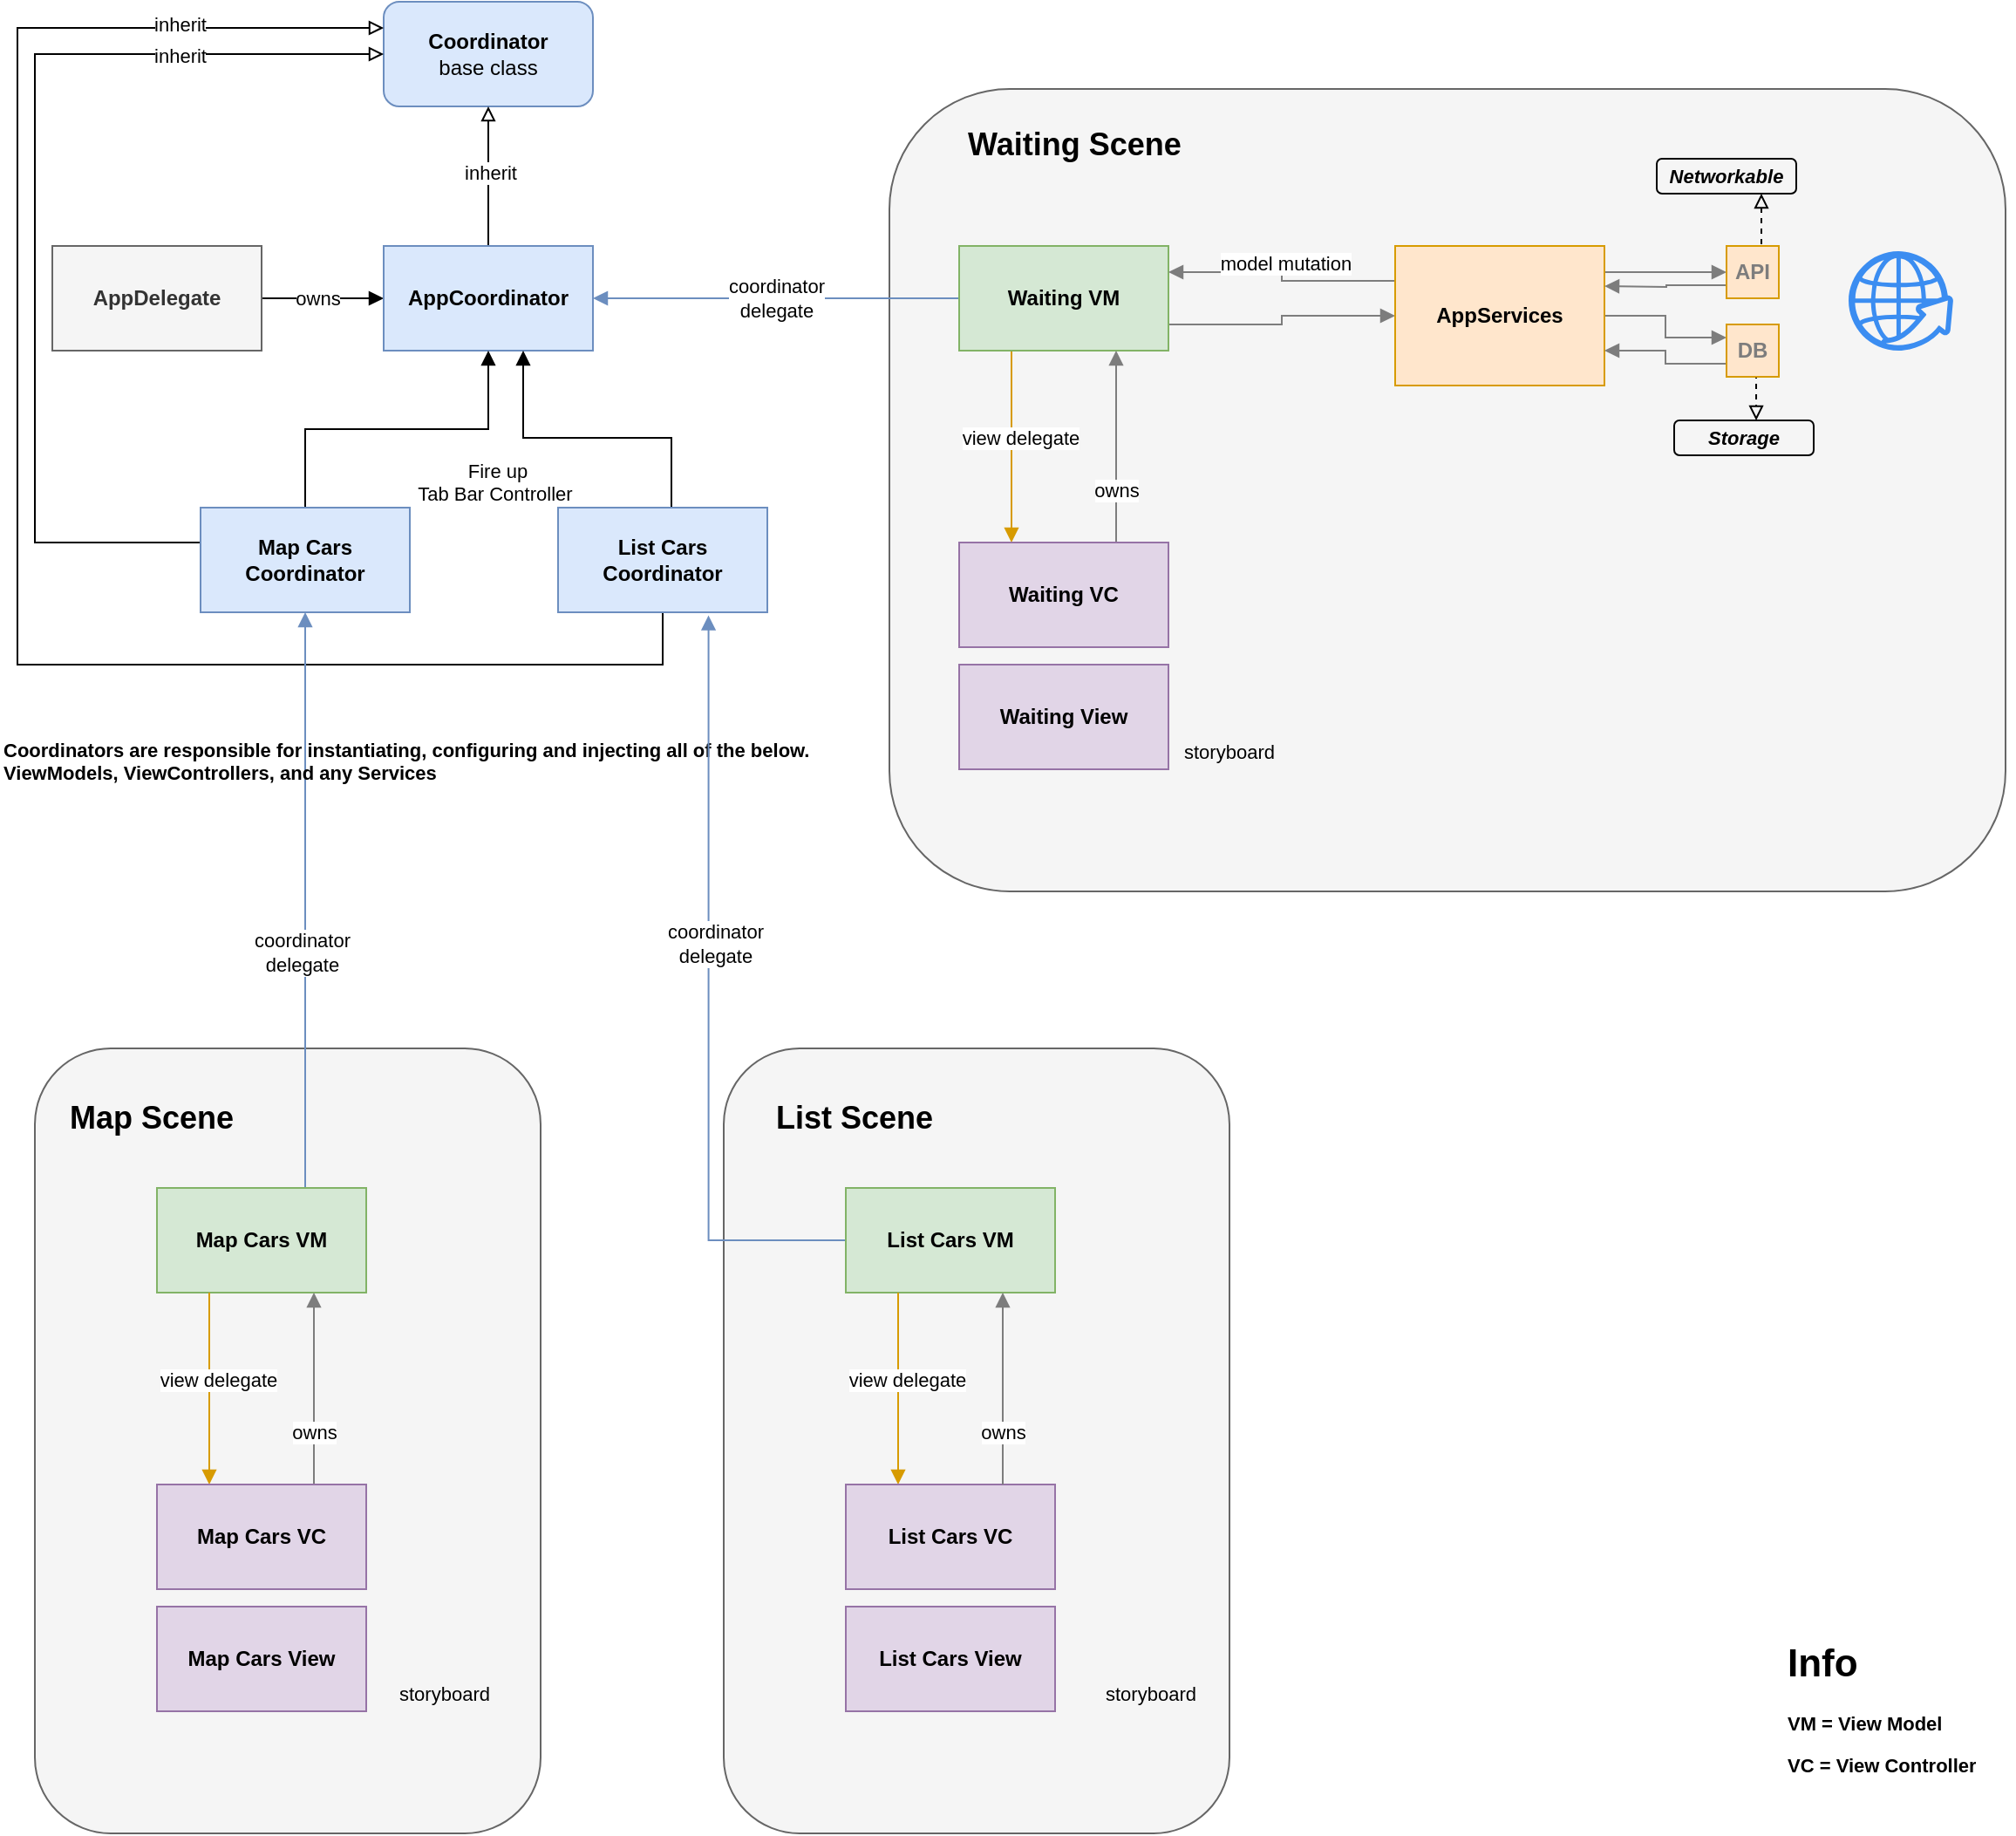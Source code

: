 <mxfile version="12.1.3" pages="1"><diagram id="svM8MXGA-nBxvFByU2Rl" name="Page-1"><mxGraphModel dx="1132" dy="566" grid="1" gridSize="10" guides="1" tooltips="1" connect="1" arrows="1" fold="1" page="1" pageScale="1" pageWidth="850" pageHeight="1100" math="0" shadow="0"><root><mxCell id="0"/><mxCell id="1" parent="0"/><mxCell id="qkQ6VGsH8PO5Gp83wcoS-15" value="" style="whiteSpace=wrap;html=1;rounded=1;fillColor=#f5f5f5;strokeColor=#666666;fontColor=#333333;" vertex="1" parent="1"><mxGeometry x="510" y="70" width="640" height="460" as="geometry"/></mxCell><mxCell id="qkQ6VGsH8PO5Gp83wcoS-8" style="edgeStyle=orthogonalEdgeStyle;rounded=0;orthogonalLoop=1;jettySize=auto;html=1;entryX=0;entryY=0.5;entryDx=0;entryDy=0;endArrow=block;endFill=1;" edge="1" parent="1" source="qkQ6VGsH8PO5Gp83wcoS-1" target="qkQ6VGsH8PO5Gp83wcoS-5"><mxGeometry relative="1" as="geometry"/></mxCell><mxCell id="qkQ6VGsH8PO5Gp83wcoS-95" value="&lt;font color=&quot;#000000&quot;&gt;owns&lt;/font&gt;" style="text;html=1;resizable=0;points=[];align=center;verticalAlign=middle;labelBackgroundColor=#ffffff;fontSize=11;fontColor=#7D7D7D;" vertex="1" connectable="0" parent="qkQ6VGsH8PO5Gp83wcoS-8"><mxGeometry x="-0.005" y="-3" relative="1" as="geometry"><mxPoint x="-3" y="-3" as="offset"/></mxGeometry></mxCell><mxCell id="qkQ6VGsH8PO5Gp83wcoS-1" value="AppDelegate" style="rounded=0;whiteSpace=wrap;html=1;fillColor=#f5f5f5;strokeColor=#666666;fontColor=#333333;fontStyle=1" vertex="1" parent="1"><mxGeometry x="30" y="160" width="120" height="60" as="geometry"/></mxCell><mxCell id="qkQ6VGsH8PO5Gp83wcoS-2" value="Coordinator&lt;br&gt;&lt;span style=&quot;font-weight: normal&quot;&gt;base class&lt;/span&gt;" style="rounded=1;whiteSpace=wrap;html=1;fontStyle=1;fillColor=#dae8fc;strokeColor=#6c8ebf;" vertex="1" parent="1"><mxGeometry x="220" y="20" width="120" height="60" as="geometry"/></mxCell><mxCell id="qkQ6VGsH8PO5Gp83wcoS-7" style="edgeStyle=orthogonalEdgeStyle;rounded=0;orthogonalLoop=1;jettySize=auto;html=1;exitX=0.5;exitY=0;exitDx=0;exitDy=0;entryX=0.5;entryY=1;entryDx=0;entryDy=0;endArrow=block;endFill=0;" edge="1" parent="1" source="qkQ6VGsH8PO5Gp83wcoS-5" target="qkQ6VGsH8PO5Gp83wcoS-2"><mxGeometry relative="1" as="geometry"/></mxCell><mxCell id="qkQ6VGsH8PO5Gp83wcoS-24" value="inherit" style="text;html=1;resizable=0;points=[];align=center;verticalAlign=middle;labelBackgroundColor=#ffffff;fontSize=11;" vertex="1" connectable="0" parent="qkQ6VGsH8PO5Gp83wcoS-7"><mxGeometry x="0.05" y="-1" relative="1" as="geometry"><mxPoint as="offset"/></mxGeometry></mxCell><mxCell id="qkQ6VGsH8PO5Gp83wcoS-5" value="&lt;b&gt;AppCoordinator&lt;/b&gt;" style="rounded=0;whiteSpace=wrap;html=1;fillColor=#dae8fc;strokeColor=#6c8ebf;" vertex="1" parent="1"><mxGeometry x="220" y="160" width="120" height="60" as="geometry"/></mxCell><mxCell id="qkQ6VGsH8PO5Gp83wcoS-13" style="edgeStyle=orthogonalEdgeStyle;rounded=0;orthogonalLoop=1;jettySize=auto;html=1;entryX=0.5;entryY=1;entryDx=0;entryDy=0;endArrow=block;endFill=1;" edge="1" parent="1" source="qkQ6VGsH8PO5Gp83wcoS-9" target="qkQ6VGsH8PO5Gp83wcoS-5"><mxGeometry relative="1" as="geometry"/></mxCell><mxCell id="qkQ6VGsH8PO5Gp83wcoS-25" style="edgeStyle=orthogonalEdgeStyle;rounded=0;orthogonalLoop=1;jettySize=auto;html=1;exitX=0.25;exitY=0;exitDx=0;exitDy=0;endArrow=block;endFill=0;fontSize=11;entryX=0;entryY=0.5;entryDx=0;entryDy=0;" edge="1" parent="1" source="qkQ6VGsH8PO5Gp83wcoS-9" target="qkQ6VGsH8PO5Gp83wcoS-2"><mxGeometry relative="1" as="geometry"><mxPoint x="20" y="140" as="targetPoint"/><Array as="points"><mxPoint x="145" y="330"/><mxPoint x="20" y="330"/><mxPoint x="20" y="50"/></Array></mxGeometry></mxCell><mxCell id="qkQ6VGsH8PO5Gp83wcoS-100" value="&lt;font color=&quot;#000000&quot;&gt;inherit&lt;/font&gt;" style="text;html=1;resizable=0;points=[];align=center;verticalAlign=middle;labelBackgroundColor=#ffffff;fontSize=11;fontColor=#7D7D7D;" vertex="1" connectable="0" parent="qkQ6VGsH8PO5Gp83wcoS-25"><mxGeometry x="0.626" y="-1" relative="1" as="geometry"><mxPoint as="offset"/></mxGeometry></mxCell><mxCell id="qkQ6VGsH8PO5Gp83wcoS-9" value="&lt;b&gt;Map Cars Coordinator&lt;/b&gt;" style="rounded=0;whiteSpace=wrap;html=1;fillColor=#dae8fc;strokeColor=#6c8ebf;" vertex="1" parent="1"><mxGeometry x="115" y="310" width="120" height="60" as="geometry"/></mxCell><mxCell id="qkQ6VGsH8PO5Gp83wcoS-14" style="edgeStyle=orthogonalEdgeStyle;rounded=0;orthogonalLoop=1;jettySize=auto;html=1;endArrow=block;endFill=1;" edge="1" parent="1" source="qkQ6VGsH8PO5Gp83wcoS-10"><mxGeometry relative="1" as="geometry"><mxPoint x="300" y="220" as="targetPoint"/><Array as="points"><mxPoint x="385" y="270"/><mxPoint x="300" y="270"/></Array></mxGeometry></mxCell><mxCell id="qkQ6VGsH8PO5Gp83wcoS-26" style="edgeStyle=orthogonalEdgeStyle;rounded=0;orthogonalLoop=1;jettySize=auto;html=1;endArrow=block;endFill=0;fontSize=11;entryX=0;entryY=0.25;entryDx=0;entryDy=0;" edge="1" parent="1" source="qkQ6VGsH8PO5Gp83wcoS-10" target="qkQ6VGsH8PO5Gp83wcoS-2"><mxGeometry relative="1" as="geometry"><mxPoint x="30" y="30" as="targetPoint"/><Array as="points"><mxPoint x="380" y="400"/><mxPoint x="10" y="400"/><mxPoint x="10" y="35"/></Array></mxGeometry></mxCell><mxCell id="qkQ6VGsH8PO5Gp83wcoS-10" value="&lt;b&gt;List Cars Coordinator&lt;/b&gt;" style="rounded=0;whiteSpace=wrap;html=1;fillColor=#dae8fc;strokeColor=#6c8ebf;" vertex="1" parent="1"><mxGeometry x="320" y="310" width="120" height="60" as="geometry"/></mxCell><mxCell id="qkQ6VGsH8PO5Gp83wcoS-12" value="&lt;span style=&quot;font-weight: normal&quot;&gt;coordinator&lt;br&gt;delegate&lt;/span&gt;" style="edgeStyle=orthogonalEdgeStyle;rounded=0;orthogonalLoop=1;jettySize=auto;html=1;entryX=1;entryY=0.5;entryDx=0;entryDy=0;endArrow=block;endFill=1;fontStyle=1;fillColor=#dae8fc;strokeColor=#6c8ebf;" edge="1" parent="1" source="qkQ6VGsH8PO5Gp83wcoS-11" target="qkQ6VGsH8PO5Gp83wcoS-5"><mxGeometry relative="1" as="geometry"/></mxCell><mxCell id="qkQ6VGsH8PO5Gp83wcoS-69" style="edgeStyle=orthogonalEdgeStyle;rounded=0;orthogonalLoop=1;jettySize=auto;html=1;exitX=1;exitY=0.75;exitDx=0;exitDy=0;entryX=0;entryY=0.5;entryDx=0;entryDy=0;endArrow=block;endFill=1;strokeColor=#7D7D7D;fontSize=11;fontColor=#33FFFF;" edge="1" parent="1" source="qkQ6VGsH8PO5Gp83wcoS-11" target="qkQ6VGsH8PO5Gp83wcoS-23"><mxGeometry relative="1" as="geometry"/></mxCell><mxCell id="qkQ6VGsH8PO5Gp83wcoS-70" style="edgeStyle=orthogonalEdgeStyle;rounded=0;orthogonalLoop=1;jettySize=auto;html=1;exitX=0.25;exitY=1;exitDx=0;exitDy=0;entryX=0.25;entryY=0;entryDx=0;entryDy=0;endArrow=block;endFill=1;strokeColor=#d79b00;fontSize=11;fontColor=#33FFFF;fillColor=#ffe6cc;" edge="1" parent="1" source="qkQ6VGsH8PO5Gp83wcoS-11" target="qkQ6VGsH8PO5Gp83wcoS-17"><mxGeometry relative="1" as="geometry"/></mxCell><mxCell id="qkQ6VGsH8PO5Gp83wcoS-71" value="&lt;font color=&quot;#000000&quot;&gt;view delegate&lt;/font&gt;" style="text;html=1;resizable=0;points=[];align=center;verticalAlign=middle;labelBackgroundColor=#ffffff;fontSize=11;fontColor=#33FFFF;" vertex="1" connectable="0" parent="qkQ6VGsH8PO5Gp83wcoS-70"><mxGeometry x="-0.145" y="1" relative="1" as="geometry"><mxPoint x="4" y="3" as="offset"/></mxGeometry></mxCell><mxCell id="qkQ6VGsH8PO5Gp83wcoS-11" value="Waiting VM" style="rounded=0;whiteSpace=wrap;html=1;fontStyle=1;fillColor=#d5e8d4;strokeColor=#82b366;" vertex="1" parent="1"><mxGeometry x="550" y="160" width="120" height="60" as="geometry"/></mxCell><mxCell id="qkQ6VGsH8PO5Gp83wcoS-16" value="&lt;h1&gt;&lt;font style=&quot;font-size: 18px&quot;&gt;Waiting Scene&lt;/font&gt;&lt;/h1&gt;" style="text;html=1;strokeColor=none;fillColor=none;spacing=5;spacingTop=-20;whiteSpace=wrap;overflow=hidden;rounded=0;" vertex="1" parent="1"><mxGeometry x="550" y="80" width="150" height="40" as="geometry"/></mxCell><mxCell id="qkQ6VGsH8PO5Gp83wcoS-19" value="owns" style="edgeStyle=orthogonalEdgeStyle;rounded=0;orthogonalLoop=1;jettySize=auto;html=1;endArrow=block;endFill=1;fontSize=11;strokeColor=#7D7D7D;exitX=0.75;exitY=0;exitDx=0;exitDy=0;" edge="1" parent="1" source="qkQ6VGsH8PO5Gp83wcoS-17" target="qkQ6VGsH8PO5Gp83wcoS-11"><mxGeometry x="-0.455" relative="1" as="geometry"><Array as="points"><mxPoint x="640" y="260"/><mxPoint x="640" y="260"/></Array><mxPoint as="offset"/></mxGeometry></mxCell><mxCell id="qkQ6VGsH8PO5Gp83wcoS-17" value="Waiting VC" style="rounded=0;whiteSpace=wrap;html=1;fontStyle=1;fillColor=#e1d5e7;strokeColor=#9673a6;" vertex="1" parent="1"><mxGeometry x="550" y="330" width="120" height="60" as="geometry"/></mxCell><mxCell id="qkQ6VGsH8PO5Gp83wcoS-18" value="Waiting View" style="rounded=0;whiteSpace=wrap;html=1;fontStyle=1;fillColor=#e1d5e7;strokeColor=#9673a6;" vertex="1" parent="1"><mxGeometry x="550" y="400" width="120" height="60" as="geometry"/></mxCell><mxCell id="qkQ6VGsH8PO5Gp83wcoS-21" value="storyboard" style="text;html=1;strokeColor=none;fillColor=none;align=center;verticalAlign=middle;whiteSpace=wrap;rounded=0;fontSize=11;" vertex="1" parent="1"><mxGeometry x="670" y="440" width="70" height="20" as="geometry"/></mxCell><mxCell id="qkQ6VGsH8PO5Gp83wcoS-27" style="edgeStyle=orthogonalEdgeStyle;rounded=0;orthogonalLoop=1;jettySize=auto;html=1;exitX=0;exitY=0.25;exitDx=0;exitDy=0;entryX=1;entryY=0.25;entryDx=0;entryDy=0;endArrow=block;endFill=1;fontSize=11;fillColor=#e1d5e7;strokeColor=#7D7D7D;" edge="1" parent="1" source="qkQ6VGsH8PO5Gp83wcoS-23" target="qkQ6VGsH8PO5Gp83wcoS-11"><mxGeometry relative="1" as="geometry"/></mxCell><mxCell id="qkQ6VGsH8PO5Gp83wcoS-28" value="model mutation" style="text;html=1;resizable=0;points=[];align=center;verticalAlign=middle;labelBackgroundColor=#ffffff;fontSize=11;" vertex="1" connectable="0" parent="qkQ6VGsH8PO5Gp83wcoS-27"><mxGeometry x="0.2" y="-4" relative="1" as="geometry"><mxPoint x="13" y="-1" as="offset"/></mxGeometry></mxCell><mxCell id="qkQ6VGsH8PO5Gp83wcoS-32" style="edgeStyle=orthogonalEdgeStyle;rounded=0;orthogonalLoop=1;jettySize=auto;html=1;exitX=1;exitY=0.25;exitDx=0;exitDy=0;entryX=0;entryY=0.5;entryDx=0;entryDy=0;endArrow=block;endFill=1;fontSize=11;strokeColor=#7D7D7D;" edge="1" parent="1" source="qkQ6VGsH8PO5Gp83wcoS-23" target="qkQ6VGsH8PO5Gp83wcoS-30"><mxGeometry relative="1" as="geometry"><Array as="points"><mxPoint x="920" y="175"/></Array></mxGeometry></mxCell><mxCell id="qkQ6VGsH8PO5Gp83wcoS-48" style="edgeStyle=orthogonalEdgeStyle;rounded=0;orthogonalLoop=1;jettySize=auto;html=1;exitX=1;exitY=0.5;exitDx=0;exitDy=0;entryX=0;entryY=0.25;entryDx=0;entryDy=0;endArrow=block;endFill=1;fontSize=11;fontColor=#7D7D7D;strokeColor=#7D7D7D;" edge="1" parent="1" source="qkQ6VGsH8PO5Gp83wcoS-23" target="qkQ6VGsH8PO5Gp83wcoS-41"><mxGeometry relative="1" as="geometry"/></mxCell><mxCell id="qkQ6VGsH8PO5Gp83wcoS-23" value="AppServices" style="rounded=0;whiteSpace=wrap;html=1;fontStyle=1;fillColor=#ffe6cc;strokeColor=#d79b00;" vertex="1" parent="1"><mxGeometry x="800" y="160" width="120" height="80" as="geometry"/></mxCell><mxCell id="qkQ6VGsH8PO5Gp83wcoS-33" style="edgeStyle=orthogonalEdgeStyle;rounded=0;orthogonalLoop=1;jettySize=auto;html=1;exitX=0;exitY=0.75;exitDx=0;exitDy=0;endArrow=block;endFill=1;fontSize=11;strokeColor=#7D7D7D;" edge="1" parent="1" source="qkQ6VGsH8PO5Gp83wcoS-30"><mxGeometry relative="1" as="geometry"><mxPoint x="920" y="183" as="targetPoint"/></mxGeometry></mxCell><mxCell id="qkQ6VGsH8PO5Gp83wcoS-37" style="edgeStyle=orthogonalEdgeStyle;rounded=0;orthogonalLoop=1;jettySize=auto;html=1;exitX=0.5;exitY=0;exitDx=0;exitDy=0;entryX=0.75;entryY=1;entryDx=0;entryDy=0;endArrow=block;endFill=0;fontSize=11;dashed=1;" edge="1" parent="1" source="qkQ6VGsH8PO5Gp83wcoS-30" target="qkQ6VGsH8PO5Gp83wcoS-36"><mxGeometry relative="1" as="geometry"/></mxCell><mxCell id="qkQ6VGsH8PO5Gp83wcoS-30" value="API" style="rounded=0;whiteSpace=wrap;html=1;fontStyle=1;fillColor=#ffe6cc;strokeColor=#d79b00;fontColor=#7D7D7D;" vertex="1" parent="1"><mxGeometry x="990" y="160" width="30" height="30" as="geometry"/></mxCell><mxCell id="qkQ6VGsH8PO5Gp83wcoS-36" value="&lt;b&gt;&lt;i&gt;Networkable&lt;/i&gt;&lt;/b&gt;" style="rounded=1;whiteSpace=wrap;html=1;fillColor=none;fontSize=11;" vertex="1" parent="1"><mxGeometry x="950" y="110" width="80" height="20" as="geometry"/></mxCell><mxCell id="qkQ6VGsH8PO5Gp83wcoS-40" value="" style="html=1;aspect=fixed;strokeColor=none;shadow=0;align=center;verticalAlign=top;fillColor=#3B8DF1;shape=mxgraph.gcp2.globe_world;rounded=1;fontSize=11;fontColor=#7D7D7D;" vertex="1" parent="1"><mxGeometry x="1060" y="163" width="60" height="57" as="geometry"/></mxCell><mxCell id="qkQ6VGsH8PO5Gp83wcoS-49" style="edgeStyle=orthogonalEdgeStyle;rounded=0;orthogonalLoop=1;jettySize=auto;html=1;exitX=0;exitY=0.75;exitDx=0;exitDy=0;entryX=1;entryY=0.75;entryDx=0;entryDy=0;endArrow=block;endFill=1;fontSize=11;fontColor=#7D7D7D;strokeColor=#7D7D7D;" edge="1" parent="1" source="qkQ6VGsH8PO5Gp83wcoS-41" target="qkQ6VGsH8PO5Gp83wcoS-23"><mxGeometry relative="1" as="geometry"/></mxCell><mxCell id="qkQ6VGsH8PO5Gp83wcoS-55" style="edgeStyle=orthogonalEdgeStyle;rounded=0;orthogonalLoop=1;jettySize=auto;html=1;exitX=0.5;exitY=1;exitDx=0;exitDy=0;entryX=0.588;entryY=0;entryDx=0;entryDy=0;entryPerimeter=0;endArrow=block;endFill=0;fontSize=11;fontColor=#7D7D7D;dashed=1;" edge="1" parent="1" source="qkQ6VGsH8PO5Gp83wcoS-41" target="qkQ6VGsH8PO5Gp83wcoS-50"><mxGeometry relative="1" as="geometry"/></mxCell><mxCell id="qkQ6VGsH8PO5Gp83wcoS-41" value="DB" style="rounded=0;whiteSpace=wrap;html=1;fontStyle=1;fillColor=#ffe6cc;strokeColor=#d79b00;fontColor=#7D7D7D;" vertex="1" parent="1"><mxGeometry x="990" y="205" width="30" height="30" as="geometry"/></mxCell><mxCell id="qkQ6VGsH8PO5Gp83wcoS-50" value="&lt;b&gt;&lt;i&gt;Storage&lt;/i&gt;&lt;/b&gt;" style="rounded=1;whiteSpace=wrap;html=1;fillColor=none;fontSize=11;" vertex="1" parent="1"><mxGeometry x="960" y="260" width="80" height="20" as="geometry"/></mxCell><mxCell id="qkQ6VGsH8PO5Gp83wcoS-56" value="" style="whiteSpace=wrap;html=1;rounded=1;fillColor=#f5f5f5;strokeColor=#666666;fontColor=#333333;" vertex="1" parent="1"><mxGeometry x="20" y="620" width="290" height="450" as="geometry"/></mxCell><mxCell id="qkQ6VGsH8PO5Gp83wcoS-57" value="&lt;h1&gt;&lt;font style=&quot;font-size: 18px&quot;&gt;Map Scene&lt;/font&gt;&lt;/h1&gt;" style="text;html=1;strokeColor=none;fillColor=none;spacing=5;spacingTop=-20;whiteSpace=wrap;overflow=hidden;rounded=0;" vertex="1" parent="1"><mxGeometry x="35" y="638" width="115" height="40" as="geometry"/></mxCell><mxCell id="qkQ6VGsH8PO5Gp83wcoS-62" style="edgeStyle=orthogonalEdgeStyle;rounded=0;orthogonalLoop=1;jettySize=auto;html=1;endArrow=block;endFill=1;fontSize=11;fontColor=#7D7D7D;fillColor=#dae8fc;strokeColor=#6c8ebf;" edge="1" parent="1" source="qkQ6VGsH8PO5Gp83wcoS-58" target="qkQ6VGsH8PO5Gp83wcoS-9"><mxGeometry relative="1" as="geometry"><Array as="points"><mxPoint x="175" y="610"/><mxPoint x="175" y="610"/></Array></mxGeometry></mxCell><mxCell id="qkQ6VGsH8PO5Gp83wcoS-67" value="&lt;span style=&quot;color: rgb(0 , 0 , 0)&quot;&gt;coordinator&lt;/span&gt;&lt;br style=&quot;color: rgb(0 , 0 , 0)&quot;&gt;&lt;span style=&quot;color: rgb(0 , 0 , 0)&quot;&gt;delegate&lt;/span&gt;" style="text;html=1;resizable=0;points=[];align=center;verticalAlign=middle;labelBackgroundColor=#ffffff;fontSize=11;fontColor=#7D7D7D;" vertex="1" connectable="0" parent="qkQ6VGsH8PO5Gp83wcoS-62"><mxGeometry x="-0.183" y="2" relative="1" as="geometry"><mxPoint as="offset"/></mxGeometry></mxCell><mxCell id="qkQ6VGsH8PO5Gp83wcoS-58" value="Map Cars VM" style="rounded=0;whiteSpace=wrap;html=1;fontStyle=1;fillColor=#d5e8d4;strokeColor=#82b366;" vertex="1" parent="1"><mxGeometry x="90" y="700" width="120" height="60" as="geometry"/></mxCell><mxCell id="qkQ6VGsH8PO5Gp83wcoS-61" value="Map Cars View" style="rounded=0;whiteSpace=wrap;html=1;fontStyle=1;fillColor=#e1d5e7;strokeColor=#9673a6;" vertex="1" parent="1"><mxGeometry x="90" y="940" width="120" height="60" as="geometry"/></mxCell><mxCell id="qkQ6VGsH8PO5Gp83wcoS-65" value="&lt;font color=&quot;#000000&quot;&gt;Coordinators are responsible for instantiating, configuring and injecting all of the below.&lt;br&gt;ViewModels, ViewControllers, and any Services&lt;br&gt;&lt;/font&gt;" style="text;html=1;resizable=0;points=[];autosize=1;align=left;verticalAlign=top;spacingTop=-4;fontSize=11;fontColor=#7D7D7D;fontStyle=1" vertex="1" parent="1"><mxGeometry y="440" width="440" height="30" as="geometry"/></mxCell><mxCell id="qkQ6VGsH8PO5Gp83wcoS-72" style="edgeStyle=orthogonalEdgeStyle;rounded=0;orthogonalLoop=1;jettySize=auto;html=1;exitX=0.25;exitY=1;exitDx=0;exitDy=0;entryX=0.25;entryY=0;entryDx=0;entryDy=0;endArrow=block;endFill=1;strokeColor=#d79b00;fontSize=11;fontColor=#33FFFF;fillColor=#ffe6cc;" edge="1" parent="1" target="qkQ6VGsH8PO5Gp83wcoS-75" source="qkQ6VGsH8PO5Gp83wcoS-58"><mxGeometry relative="1" as="geometry"><mxPoint x="280" y="760" as="sourcePoint"/></mxGeometry></mxCell><mxCell id="qkQ6VGsH8PO5Gp83wcoS-73" value="&lt;font color=&quot;#000000&quot;&gt;view delegate&lt;/font&gt;" style="text;html=1;resizable=0;points=[];align=center;verticalAlign=middle;labelBackgroundColor=#ffffff;fontSize=11;fontColor=#33FFFF;" vertex="1" connectable="0" parent="qkQ6VGsH8PO5Gp83wcoS-72"><mxGeometry x="-0.145" y="1" relative="1" as="geometry"><mxPoint x="4" y="3" as="offset"/></mxGeometry></mxCell><mxCell id="qkQ6VGsH8PO5Gp83wcoS-74" value="owns" style="edgeStyle=orthogonalEdgeStyle;rounded=0;orthogonalLoop=1;jettySize=auto;html=1;endArrow=block;endFill=1;fontSize=11;strokeColor=#7D7D7D;exitX=0.75;exitY=0;exitDx=0;exitDy=0;entryX=0.75;entryY=1;entryDx=0;entryDy=0;" edge="1" parent="1" source="qkQ6VGsH8PO5Gp83wcoS-75" target="qkQ6VGsH8PO5Gp83wcoS-58"><mxGeometry x="-0.455" relative="1" as="geometry"><mxPoint x="340" y="760" as="targetPoint"/><Array as="points"><mxPoint x="180" y="800"/><mxPoint x="180" y="800"/></Array><mxPoint as="offset"/></mxGeometry></mxCell><mxCell id="qkQ6VGsH8PO5Gp83wcoS-75" value="Map Cars VC" style="rounded=0;whiteSpace=wrap;html=1;fontStyle=1;fillColor=#e1d5e7;strokeColor=#9673a6;" vertex="1" parent="1"><mxGeometry x="90" y="870" width="120" height="60" as="geometry"/></mxCell><mxCell id="qkQ6VGsH8PO5Gp83wcoS-76" value="storyboard" style="text;html=1;strokeColor=none;fillColor=none;align=center;verticalAlign=middle;whiteSpace=wrap;rounded=0;fontSize=11;" vertex="1" parent="1"><mxGeometry x="220" y="980" width="70" height="20" as="geometry"/></mxCell><mxCell id="qkQ6VGsH8PO5Gp83wcoS-77" value="" style="whiteSpace=wrap;html=1;rounded=1;fillColor=#f5f5f5;strokeColor=#666666;fontColor=#333333;" vertex="1" parent="1"><mxGeometry x="415" y="620" width="290" height="450" as="geometry"/></mxCell><mxCell id="qkQ6VGsH8PO5Gp83wcoS-78" value="&lt;h1&gt;&lt;font style=&quot;font-size: 18px&quot;&gt;List Scene&lt;/font&gt;&lt;/h1&gt;" style="text;html=1;strokeColor=none;fillColor=none;spacing=5;spacingTop=-20;whiteSpace=wrap;overflow=hidden;rounded=0;" vertex="1" parent="1"><mxGeometry x="440" y="638" width="100" height="40" as="geometry"/></mxCell><mxCell id="qkQ6VGsH8PO5Gp83wcoS-79" style="edgeStyle=orthogonalEdgeStyle;rounded=0;orthogonalLoop=1;jettySize=auto;html=1;endArrow=block;endFill=1;fontSize=11;fontColor=#7D7D7D;fillColor=#dae8fc;strokeColor=#6c8ebf;entryX=0.719;entryY=1.03;entryDx=0;entryDy=0;entryPerimeter=0;" edge="1" parent="1" source="qkQ6VGsH8PO5Gp83wcoS-81" target="qkQ6VGsH8PO5Gp83wcoS-10"><mxGeometry relative="1" as="geometry"><mxPoint x="571" y="370" as="targetPoint"/><Array as="points"><mxPoint x="406" y="730"/></Array></mxGeometry></mxCell><mxCell id="qkQ6VGsH8PO5Gp83wcoS-80" value="&lt;span style=&quot;color: rgb(0 , 0 , 0)&quot;&gt;coordinator&lt;/span&gt;&lt;br style=&quot;color: rgb(0 , 0 , 0)&quot;&gt;&lt;span style=&quot;color: rgb(0 , 0 , 0)&quot;&gt;delegate&lt;/span&gt;" style="text;html=1;resizable=0;points=[];align=center;verticalAlign=middle;labelBackgroundColor=#ffffff;fontSize=11;fontColor=#7D7D7D;" vertex="1" connectable="0" parent="qkQ6VGsH8PO5Gp83wcoS-79"><mxGeometry x="-0.183" y="2" relative="1" as="geometry"><mxPoint x="5.5" y="-70.5" as="offset"/></mxGeometry></mxCell><mxCell id="qkQ6VGsH8PO5Gp83wcoS-81" value="List Cars VM" style="rounded=0;whiteSpace=wrap;html=1;fontStyle=1;fillColor=#d5e8d4;strokeColor=#82b366;" vertex="1" parent="1"><mxGeometry x="485" y="700" width="120" height="60" as="geometry"/></mxCell><mxCell id="qkQ6VGsH8PO5Gp83wcoS-82" value="List Cars View" style="rounded=0;whiteSpace=wrap;html=1;fontStyle=1;fillColor=#e1d5e7;strokeColor=#9673a6;" vertex="1" parent="1"><mxGeometry x="485" y="940" width="120" height="60" as="geometry"/></mxCell><mxCell id="qkQ6VGsH8PO5Gp83wcoS-83" style="edgeStyle=orthogonalEdgeStyle;rounded=0;orthogonalLoop=1;jettySize=auto;html=1;exitX=0.25;exitY=1;exitDx=0;exitDy=0;entryX=0.25;entryY=0;entryDx=0;entryDy=0;endArrow=block;endFill=1;strokeColor=#d79b00;fontSize=11;fontColor=#33FFFF;fillColor=#ffe6cc;" edge="1" parent="1" source="qkQ6VGsH8PO5Gp83wcoS-81" target="qkQ6VGsH8PO5Gp83wcoS-85"><mxGeometry relative="1" as="geometry"><mxPoint x="675" y="760" as="sourcePoint"/></mxGeometry></mxCell><mxCell id="qkQ6VGsH8PO5Gp83wcoS-84" value="&lt;font color=&quot;#000000&quot;&gt;view delegate&lt;/font&gt;" style="text;html=1;resizable=0;points=[];align=center;verticalAlign=middle;labelBackgroundColor=#ffffff;fontSize=11;fontColor=#33FFFF;" vertex="1" connectable="0" parent="qkQ6VGsH8PO5Gp83wcoS-83"><mxGeometry x="-0.145" y="1" relative="1" as="geometry"><mxPoint x="4" y="3" as="offset"/></mxGeometry></mxCell><mxCell id="qkQ6VGsH8PO5Gp83wcoS-85" value="List Cars VC" style="rounded=0;whiteSpace=wrap;html=1;fontStyle=1;fillColor=#e1d5e7;strokeColor=#9673a6;" vertex="1" parent="1"><mxGeometry x="485" y="870" width="120" height="60" as="geometry"/></mxCell><mxCell id="qkQ6VGsH8PO5Gp83wcoS-86" value="&lt;font color=&quot;#000000&quot;&gt;Fire up&lt;br&gt;Tab Bar Controller&amp;nbsp;&lt;/font&gt;" style="text;html=1;resizable=0;points=[];autosize=1;align=center;verticalAlign=top;spacingTop=-4;fontSize=11;fontColor=#33FFFF;" vertex="1" parent="1"><mxGeometry x="230" y="280" width="110" height="30" as="geometry"/></mxCell><mxCell id="qkQ6VGsH8PO5Gp83wcoS-92" value="owns" style="edgeStyle=orthogonalEdgeStyle;rounded=0;orthogonalLoop=1;jettySize=auto;html=1;endArrow=block;endFill=1;fontSize=11;strokeColor=#7D7D7D;exitX=0.75;exitY=0;exitDx=0;exitDy=0;entryX=0.75;entryY=1;entryDx=0;entryDy=0;" edge="1" parent="1" source="qkQ6VGsH8PO5Gp83wcoS-85" target="qkQ6VGsH8PO5Gp83wcoS-81"><mxGeometry x="-0.455" relative="1" as="geometry"><mxPoint x="190" y="770" as="targetPoint"/><Array as="points"/><mxPoint as="offset"/><mxPoint x="190" y="880" as="sourcePoint"/></mxGeometry></mxCell><mxCell id="qkQ6VGsH8PO5Gp83wcoS-93" value="storyboard" style="text;html=1;strokeColor=none;fillColor=none;align=center;verticalAlign=middle;whiteSpace=wrap;rounded=0;fontSize=11;" vertex="1" parent="1"><mxGeometry x="625" y="980" width="70" height="20" as="geometry"/></mxCell><mxCell id="qkQ6VGsH8PO5Gp83wcoS-94" value="&lt;h1&gt;Info&lt;/h1&gt;&lt;p&gt;&lt;b&gt;VM = View Model&lt;/b&gt;&lt;/p&gt;&lt;p&gt;&lt;b&gt;VC = View Controller&lt;/b&gt;&lt;/p&gt;" style="text;html=1;strokeColor=none;fillColor=none;spacing=5;spacingTop=-20;whiteSpace=wrap;overflow=hidden;rounded=0;fontSize=11;fontColor=#000000;labelBackgroundColor=#FFFFFF;" vertex="1" parent="1"><mxGeometry x="1020" y="955" width="135" height="90" as="geometry"/></mxCell><mxCell id="qkQ6VGsH8PO5Gp83wcoS-101" value="&lt;font color=&quot;#000000&quot;&gt;inherit&lt;/font&gt;" style="text;html=1;resizable=0;points=[];align=center;verticalAlign=middle;labelBackgroundColor=#ffffff;fontSize=11;fontColor=#7D7D7D;" vertex="1" connectable="0" parent="1"><mxGeometry x="114" y="66.167" as="geometry"><mxPoint x="-11" y="-33" as="offset"/></mxGeometry></mxCell></root></mxGraphModel></diagram></mxfile>